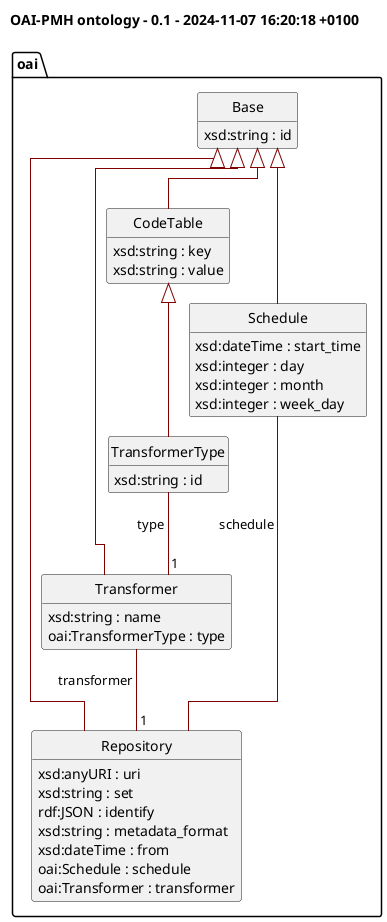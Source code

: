 @startuml
!pragma layout elk
skinparam classFontSize 14
!define LIGHTORANGE
skinparam groupInheritance 1
skinparam componentStyle uml2
skinparam wrapMessageWidth 100
skinparam ArrowColor #Maroon

title OAI-PMH ontology - 0.1 - 2024-11-07 16:20:18 +0100
              
package oai {

class Base{
	{field} xsd:string : id 
}


class CodeTable{
	{field} xsd:string : key 
	{field} xsd:string : value 
}


class Repository{
	{field} xsd:anyURI : uri 
	{field} xsd:string : set 
	{field} rdf:JSON : identify 
	{field} xsd:string : metadata_format 
	{field} xsd:dateTime : from 
	{field} oai:Schedule : schedule 
	{field} oai:Transformer : transformer 
}
Schedule -  Repository : schedule >
Transformer - "1" Repository : transformer >

class Schedule{
	{field} xsd:dateTime : start_time 
	{field} xsd:integer : day 
	{field} xsd:integer : month 
	{field} xsd:integer : week_day 
}



class Transformer{
	{field} xsd:string : name 
	{field} oai:TransformerType : type 
}
TransformerType - "1" Transformer : type >

class TransformerType{
	{field} xsd:string : id 
}

class TransformerType extends CodeTable
class CodeTable extends Base
class Repository extends Base
class Schedule extends Base
class Transformer extends Base

hide circle
hide methods
hide empty members
@enduml
          
